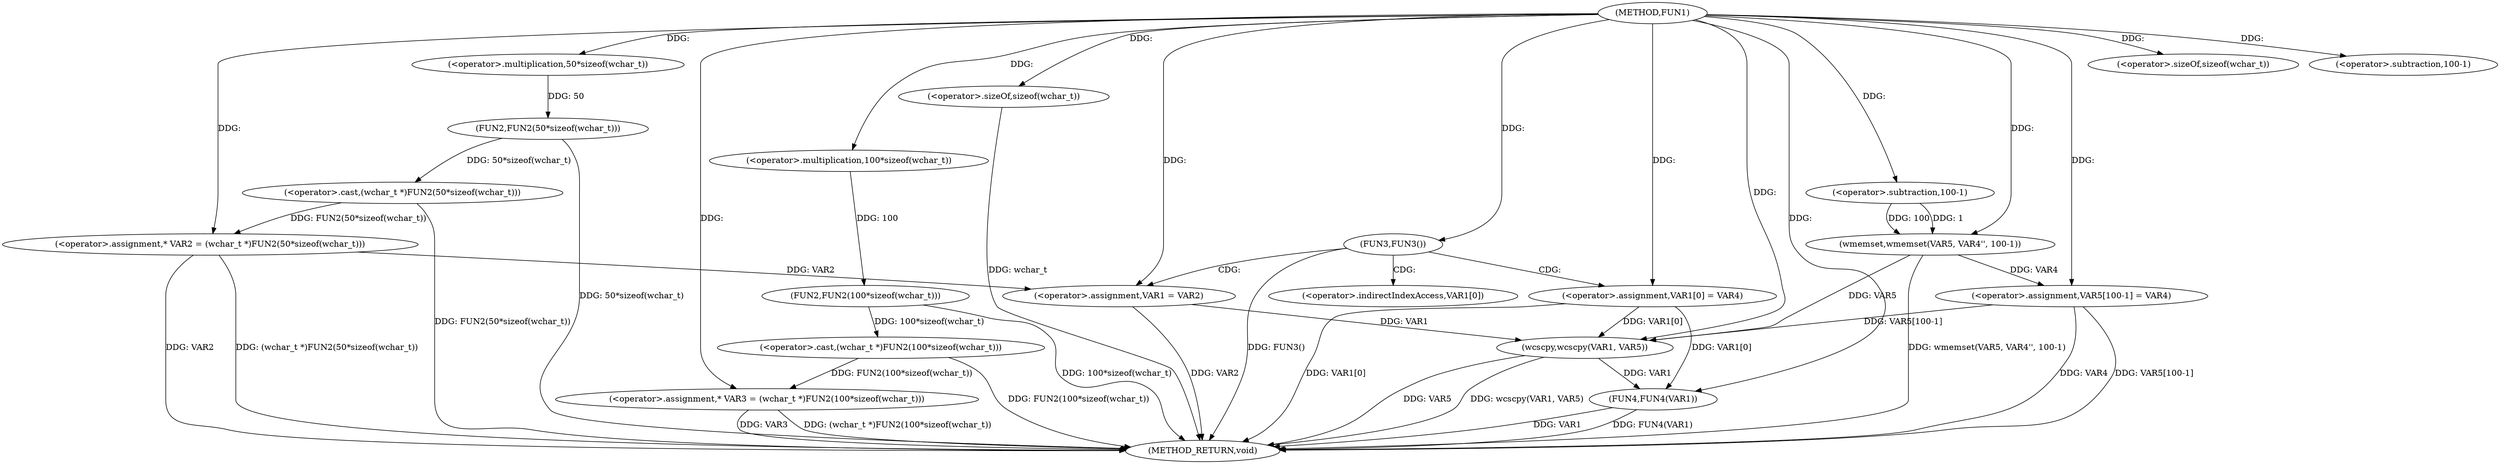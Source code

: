 digraph FUN1 {  
"1000100" [label = "(METHOD,FUN1)" ]
"1000154" [label = "(METHOD_RETURN,void)" ]
"1000104" [label = "(<operator>.assignment,* VAR2 = (wchar_t *)FUN2(50*sizeof(wchar_t)))" ]
"1000106" [label = "(<operator>.cast,(wchar_t *)FUN2(50*sizeof(wchar_t)))" ]
"1000108" [label = "(FUN2,FUN2(50*sizeof(wchar_t)))" ]
"1000109" [label = "(<operator>.multiplication,50*sizeof(wchar_t))" ]
"1000111" [label = "(<operator>.sizeOf,sizeof(wchar_t))" ]
"1000114" [label = "(<operator>.assignment,* VAR3 = (wchar_t *)FUN2(100*sizeof(wchar_t)))" ]
"1000116" [label = "(<operator>.cast,(wchar_t *)FUN2(100*sizeof(wchar_t)))" ]
"1000118" [label = "(FUN2,FUN2(100*sizeof(wchar_t)))" ]
"1000119" [label = "(<operator>.multiplication,100*sizeof(wchar_t))" ]
"1000121" [label = "(<operator>.sizeOf,sizeof(wchar_t))" ]
"1000124" [label = "(FUN3,FUN3())" ]
"1000126" [label = "(<operator>.assignment,VAR1 = VAR2)" ]
"1000129" [label = "(<operator>.assignment,VAR1[0] = VAR4)" ]
"1000136" [label = "(wmemset,wmemset(VAR5, VAR4'', 100-1))" ]
"1000139" [label = "(<operator>.subtraction,100-1)" ]
"1000142" [label = "(<operator>.assignment,VAR5[100-1] = VAR4)" ]
"1000145" [label = "(<operator>.subtraction,100-1)" ]
"1000149" [label = "(wcscpy,wcscpy(VAR1, VAR5))" ]
"1000152" [label = "(FUN4,FUN4(VAR1))" ]
"1000130" [label = "(<operator>.indirectIndexAccess,VAR1[0])" ]
  "1000106" -> "1000154"  [ label = "DDG: FUN2(50*sizeof(wchar_t))"] 
  "1000149" -> "1000154"  [ label = "DDG: VAR5"] 
  "1000104" -> "1000154"  [ label = "DDG: VAR2"] 
  "1000152" -> "1000154"  [ label = "DDG: FUN4(VAR1)"] 
  "1000152" -> "1000154"  [ label = "DDG: VAR1"] 
  "1000116" -> "1000154"  [ label = "DDG: FUN2(100*sizeof(wchar_t))"] 
  "1000126" -> "1000154"  [ label = "DDG: VAR2"] 
  "1000118" -> "1000154"  [ label = "DDG: 100*sizeof(wchar_t)"] 
  "1000114" -> "1000154"  [ label = "DDG: (wchar_t *)FUN2(100*sizeof(wchar_t))"] 
  "1000124" -> "1000154"  [ label = "DDG: FUN3()"] 
  "1000129" -> "1000154"  [ label = "DDG: VAR1[0]"] 
  "1000114" -> "1000154"  [ label = "DDG: VAR3"] 
  "1000149" -> "1000154"  [ label = "DDG: wcscpy(VAR1, VAR5)"] 
  "1000142" -> "1000154"  [ label = "DDG: VAR4"] 
  "1000142" -> "1000154"  [ label = "DDG: VAR5[100-1]"] 
  "1000136" -> "1000154"  [ label = "DDG: wmemset(VAR5, VAR4'', 100-1)"] 
  "1000121" -> "1000154"  [ label = "DDG: wchar_t"] 
  "1000104" -> "1000154"  [ label = "DDG: (wchar_t *)FUN2(50*sizeof(wchar_t))"] 
  "1000108" -> "1000154"  [ label = "DDG: 50*sizeof(wchar_t)"] 
  "1000106" -> "1000104"  [ label = "DDG: FUN2(50*sizeof(wchar_t))"] 
  "1000100" -> "1000104"  [ label = "DDG: "] 
  "1000108" -> "1000106"  [ label = "DDG: 50*sizeof(wchar_t)"] 
  "1000109" -> "1000108"  [ label = "DDG: 50"] 
  "1000100" -> "1000109"  [ label = "DDG: "] 
  "1000100" -> "1000111"  [ label = "DDG: "] 
  "1000116" -> "1000114"  [ label = "DDG: FUN2(100*sizeof(wchar_t))"] 
  "1000100" -> "1000114"  [ label = "DDG: "] 
  "1000118" -> "1000116"  [ label = "DDG: 100*sizeof(wchar_t)"] 
  "1000119" -> "1000118"  [ label = "DDG: 100"] 
  "1000100" -> "1000119"  [ label = "DDG: "] 
  "1000100" -> "1000121"  [ label = "DDG: "] 
  "1000100" -> "1000124"  [ label = "DDG: "] 
  "1000104" -> "1000126"  [ label = "DDG: VAR2"] 
  "1000100" -> "1000126"  [ label = "DDG: "] 
  "1000100" -> "1000129"  [ label = "DDG: "] 
  "1000100" -> "1000136"  [ label = "DDG: "] 
  "1000139" -> "1000136"  [ label = "DDG: 100"] 
  "1000139" -> "1000136"  [ label = "DDG: 1"] 
  "1000100" -> "1000139"  [ label = "DDG: "] 
  "1000136" -> "1000142"  [ label = "DDG: VAR4"] 
  "1000100" -> "1000142"  [ label = "DDG: "] 
  "1000100" -> "1000145"  [ label = "DDG: "] 
  "1000129" -> "1000149"  [ label = "DDG: VAR1[0]"] 
  "1000126" -> "1000149"  [ label = "DDG: VAR1"] 
  "1000100" -> "1000149"  [ label = "DDG: "] 
  "1000142" -> "1000149"  [ label = "DDG: VAR5[100-1]"] 
  "1000136" -> "1000149"  [ label = "DDG: VAR5"] 
  "1000129" -> "1000152"  [ label = "DDG: VAR1[0]"] 
  "1000149" -> "1000152"  [ label = "DDG: VAR1"] 
  "1000100" -> "1000152"  [ label = "DDG: "] 
  "1000124" -> "1000129"  [ label = "CDG: "] 
  "1000124" -> "1000130"  [ label = "CDG: "] 
  "1000124" -> "1000126"  [ label = "CDG: "] 
}
